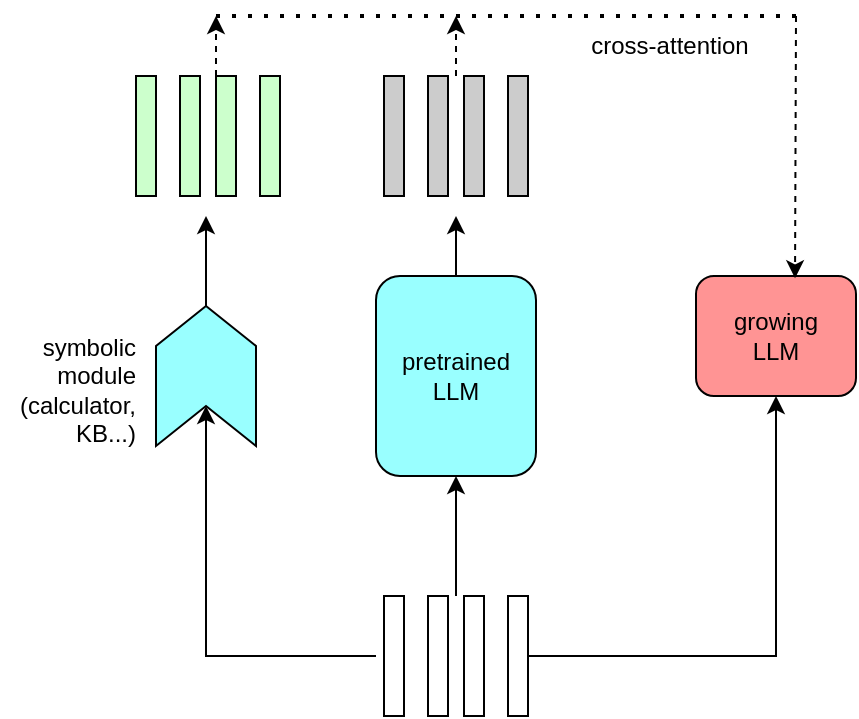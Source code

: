 <mxfile version="20.3.0" type="device"><diagram id="ceBOUZQxOEfdTtmoII8J" name="Page-1"><mxGraphModel dx="686" dy="523" grid="1" gridSize="10" guides="1" tooltips="1" connect="1" arrows="1" fold="1" page="1" pageScale="1" pageWidth="827" pageHeight="1169" math="0" shadow="0"><root><mxCell id="0"/><mxCell id="1" parent="0"/><mxCell id="QUx9__PRBPyFFxsPR24y-1" value="pretrained&lt;br&gt;LLM" style="rounded=1;whiteSpace=wrap;html=1;fillColor=#99FFFF;" vertex="1" parent="1"><mxGeometry x="310" y="460" width="80" height="100" as="geometry"/></mxCell><mxCell id="QUx9__PRBPyFFxsPR24y-2" value="growing&lt;br&gt;LLM" style="rounded=1;whiteSpace=wrap;html=1;fillColor=#FF9494;" vertex="1" parent="1"><mxGeometry x="470" y="460" width="80" height="60" as="geometry"/></mxCell><mxCell id="QUx9__PRBPyFFxsPR24y-3" value="" style="rounded=0;whiteSpace=wrap;html=1;labelBackgroundColor=#CCCCCC;fillColor=#CCCCCC;" vertex="1" parent="1"><mxGeometry x="314" y="360" width="10" height="60" as="geometry"/></mxCell><mxCell id="QUx9__PRBPyFFxsPR24y-4" value="" style="rounded=0;whiteSpace=wrap;html=1;labelBackgroundColor=#CCCCCC;fillColor=#CCCCCC;" vertex="1" parent="1"><mxGeometry x="336" y="360" width="10" height="60" as="geometry"/></mxCell><mxCell id="QUx9__PRBPyFFxsPR24y-5" value="" style="rounded=0;whiteSpace=wrap;html=1;labelBackgroundColor=#CCCCCC;fillColor=#CCCCCC;" vertex="1" parent="1"><mxGeometry x="354" y="360" width="10" height="60" as="geometry"/></mxCell><mxCell id="QUx9__PRBPyFFxsPR24y-6" value="" style="rounded=0;whiteSpace=wrap;html=1;labelBackgroundColor=#CCCCCC;fillColor=#CCCCCC;" vertex="1" parent="1"><mxGeometry x="376" y="360" width="10" height="60" as="geometry"/></mxCell><mxCell id="QUx9__PRBPyFFxsPR24y-10" value="" style="endArrow=classic;html=1;rounded=0;exitX=0.5;exitY=0;exitDx=0;exitDy=0;" edge="1" parent="1" source="QUx9__PRBPyFFxsPR24y-1"><mxGeometry width="50" height="50" relative="1" as="geometry"><mxPoint x="390" y="470" as="sourcePoint"/><mxPoint x="350" y="430" as="targetPoint"/></mxGeometry></mxCell><mxCell id="QUx9__PRBPyFFxsPR24y-11" value="" style="rounded=0;whiteSpace=wrap;html=1;labelBackgroundColor=#CCCCCC;fillColor=#FFFFFF;" vertex="1" parent="1"><mxGeometry x="314" y="620" width="10" height="60" as="geometry"/></mxCell><mxCell id="QUx9__PRBPyFFxsPR24y-12" value="" style="rounded=0;whiteSpace=wrap;html=1;labelBackgroundColor=#CCCCCC;fillColor=#FFFFFF;" vertex="1" parent="1"><mxGeometry x="336" y="620" width="10" height="60" as="geometry"/></mxCell><mxCell id="QUx9__PRBPyFFxsPR24y-13" value="" style="rounded=0;whiteSpace=wrap;html=1;labelBackgroundColor=#CCCCCC;fillColor=#FFFFFF;" vertex="1" parent="1"><mxGeometry x="354" y="620" width="10" height="60" as="geometry"/></mxCell><mxCell id="QUx9__PRBPyFFxsPR24y-14" value="" style="rounded=0;whiteSpace=wrap;html=1;labelBackgroundColor=#CCCCCC;fillColor=#FFFFFF;" vertex="1" parent="1"><mxGeometry x="376" y="620" width="10" height="60" as="geometry"/></mxCell><mxCell id="QUx9__PRBPyFFxsPR24y-15" value="" style="endArrow=classic;html=1;rounded=0;entryX=0.5;entryY=1;entryDx=0;entryDy=0;" edge="1" parent="1" target="QUx9__PRBPyFFxsPR24y-1"><mxGeometry width="50" height="50" relative="1" as="geometry"><mxPoint x="350" y="620" as="sourcePoint"/><mxPoint x="440" y="420" as="targetPoint"/></mxGeometry></mxCell><mxCell id="QUx9__PRBPyFFxsPR24y-16" value="" style="endArrow=classic;html=1;rounded=0;" edge="1" parent="1" source="QUx9__PRBPyFFxsPR24y-14" target="QUx9__PRBPyFFxsPR24y-2"><mxGeometry width="50" height="50" relative="1" as="geometry"><mxPoint x="390" y="470" as="sourcePoint"/><mxPoint x="440" y="420" as="targetPoint"/><Array as="points"><mxPoint x="510" y="650"/></Array></mxGeometry></mxCell><mxCell id="QUx9__PRBPyFFxsPR24y-17" value="" style="shape=step;perimeter=stepPerimeter;whiteSpace=wrap;html=1;fixedSize=1;labelBackgroundColor=#CCCCCC;fillColor=#99FFFF;rotation=-90;" vertex="1" parent="1"><mxGeometry x="190" y="485" width="70" height="50" as="geometry"/></mxCell><mxCell id="QUx9__PRBPyFFxsPR24y-18" value="" style="rounded=0;whiteSpace=wrap;html=1;labelBackgroundColor=#CCCCCC;fillColor=#CCFFCC;" vertex="1" parent="1"><mxGeometry x="190" y="360" width="10" height="60" as="geometry"/></mxCell><mxCell id="QUx9__PRBPyFFxsPR24y-19" value="" style="rounded=0;whiteSpace=wrap;html=1;labelBackgroundColor=#CCCCCC;fillColor=#CCFFCC;" vertex="1" parent="1"><mxGeometry x="212" y="360" width="10" height="60" as="geometry"/></mxCell><mxCell id="QUx9__PRBPyFFxsPR24y-20" value="" style="rounded=0;whiteSpace=wrap;html=1;labelBackgroundColor=#CCCCCC;fillColor=#CCFFCC;" vertex="1" parent="1"><mxGeometry x="230" y="360" width="10" height="60" as="geometry"/></mxCell><mxCell id="QUx9__PRBPyFFxsPR24y-21" value="" style="rounded=0;whiteSpace=wrap;html=1;labelBackgroundColor=#CCCCCC;fillColor=#CCFFCC;" vertex="1" parent="1"><mxGeometry x="252" y="360" width="10" height="60" as="geometry"/></mxCell><mxCell id="QUx9__PRBPyFFxsPR24y-22" value="" style="endArrow=classic;html=1;rounded=0;" edge="1" parent="1" source="QUx9__PRBPyFFxsPR24y-17"><mxGeometry width="50" height="50" relative="1" as="geometry"><mxPoint x="390" y="470" as="sourcePoint"/><mxPoint x="225" y="430" as="targetPoint"/></mxGeometry></mxCell><mxCell id="QUx9__PRBPyFFxsPR24y-23" value="" style="endArrow=classic;html=1;rounded=0;" edge="1" parent="1" target="QUx9__PRBPyFFxsPR24y-17"><mxGeometry width="50" height="50" relative="1" as="geometry"><mxPoint x="310" y="650" as="sourcePoint"/><mxPoint x="440" y="420" as="targetPoint"/><Array as="points"><mxPoint x="225" y="650"/></Array></mxGeometry></mxCell><mxCell id="QUx9__PRBPyFFxsPR24y-24" value="" style="endArrow=classic;html=1;rounded=0;entryX=0.619;entryY=0.019;entryDx=0;entryDy=0;entryPerimeter=0;dashed=1;" edge="1" parent="1" target="QUx9__PRBPyFFxsPR24y-2"><mxGeometry width="50" height="50" relative="1" as="geometry"><mxPoint x="520" y="330" as="sourcePoint"/><mxPoint x="440" y="420" as="targetPoint"/></mxGeometry></mxCell><mxCell id="QUx9__PRBPyFFxsPR24y-26" value="" style="endArrow=none;dashed=1;html=1;dashPattern=1 3;strokeWidth=2;rounded=0;" edge="1" parent="1"><mxGeometry width="50" height="50" relative="1" as="geometry"><mxPoint x="230" y="330" as="sourcePoint"/><mxPoint x="520" y="330" as="targetPoint"/></mxGeometry></mxCell><mxCell id="QUx9__PRBPyFFxsPR24y-27" value="" style="endArrow=classic;html=1;rounded=0;dashed=1;exitX=0;exitY=0;exitDx=0;exitDy=0;" edge="1" parent="1" source="QUx9__PRBPyFFxsPR24y-20"><mxGeometry width="50" height="50" relative="1" as="geometry"><mxPoint x="230" y="350" as="sourcePoint"/><mxPoint x="230" y="330" as="targetPoint"/></mxGeometry></mxCell><mxCell id="QUx9__PRBPyFFxsPR24y-28" value="" style="endArrow=classic;html=1;rounded=0;dashed=1;exitX=0;exitY=0;exitDx=0;exitDy=0;" edge="1" parent="1"><mxGeometry width="50" height="50" relative="1" as="geometry"><mxPoint x="350.0" y="360" as="sourcePoint"/><mxPoint x="350.0" y="330" as="targetPoint"/></mxGeometry></mxCell><mxCell id="QUx9__PRBPyFFxsPR24y-29" value="cross-attention" style="text;html=1;strokeColor=none;fillColor=none;align=center;verticalAlign=middle;whiteSpace=wrap;rounded=0;labelBackgroundColor=#FFFFFF;" vertex="1" parent="1"><mxGeometry x="414" y="330" width="86" height="30" as="geometry"/></mxCell><mxCell id="QUx9__PRBPyFFxsPR24y-30" value="&lt;span style=&quot;&quot;&gt;symbolic module (calculator, KB...)&lt;/span&gt;" style="text;html=1;align=right;verticalAlign=middle;whiteSpace=wrap;rounded=0;labelBackgroundColor=#FFFFFF;" vertex="1" parent="1"><mxGeometry x="122" y="487" width="70" height="60" as="geometry"/></mxCell></root></mxGraphModel></diagram></mxfile>